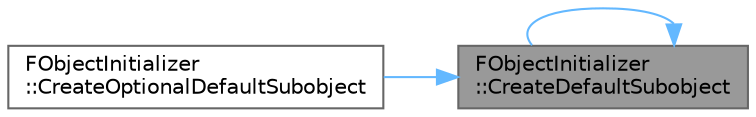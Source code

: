 digraph "FObjectInitializer::CreateDefaultSubobject"
{
 // INTERACTIVE_SVG=YES
 // LATEX_PDF_SIZE
  bgcolor="transparent";
  edge [fontname=Helvetica,fontsize=10,labelfontname=Helvetica,labelfontsize=10];
  node [fontname=Helvetica,fontsize=10,shape=box,height=0.2,width=0.4];
  rankdir="RL";
  Node1 [id="Node000001",label="FObjectInitializer\l::CreateDefaultSubobject",height=0.2,width=0.4,color="gray40", fillcolor="grey60", style="filled", fontcolor="black",tooltip="Create a component or subobject that will be instanced inside all instances of this class."];
  Node1 -> Node1 [id="edge1_Node000001_Node000001",dir="back",color="steelblue1",style="solid",tooltip=" "];
  Node1 -> Node2 [id="edge2_Node000001_Node000002",dir="back",color="steelblue1",style="solid",tooltip=" "];
  Node2 [id="Node000002",label="FObjectInitializer\l::CreateOptionalDefaultSubobject",height=0.2,width=0.4,color="grey40", fillcolor="white", style="filled",URL="$d5/d7f/classFObjectInitializer.html#a593d312e95e84fa768e178e82ade641f",tooltip="Create optional component or subobject."];
}

